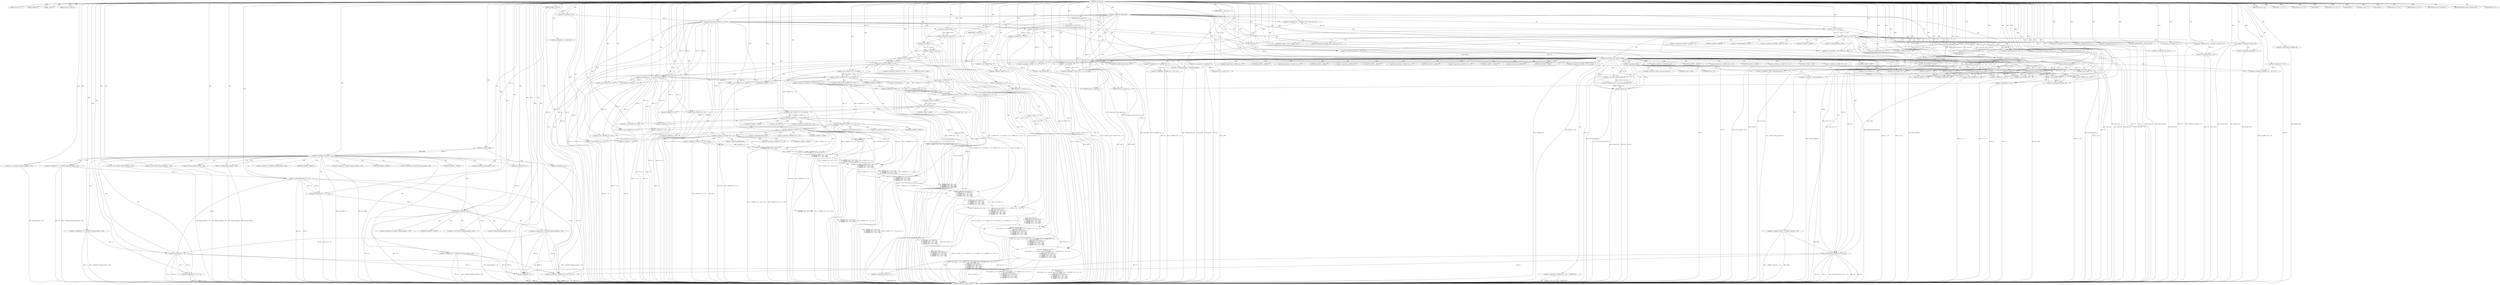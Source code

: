 digraph cache_insert {  
"1000118" [label = "(METHOD,cache_insert)" ]
"1000578" [label = "(METHOD_RETURN,__int64 __fastcall)" ]
"1000119" [label = "(PARAM,const char *a1)" ]
"1000120" [label = "(PARAM,_DWORD *a2)" ]
"1000121" [label = "(PARAM,__int64 a3)" ]
"1000122" [label = "(PARAM,unsigned __int64 a4)" ]
"1000123" [label = "(PARAM,unsigned __int16 a5)" ]
"1000142" [label = "(<operator>.assignment,v9 = a5)" ]
"1000146" [label = "(<operator>.notEquals,(a5 & 0x980) != 0)" ]
"1000147" [label = "(<operator>.and,a5 & 0x980)" ]
"1000152" [label = "(<operator>.assignment,v14 = *(_QWORD *)(dnsmasq_daemon + 456))" ]
"1000155" [label = "(<operator>.cast,(_QWORD *)(dnsmasq_daemon + 456))" ]
"1000157" [label = "(<operator>.addition,dnsmasq_daemon + 456)" ]
"1000161" [label = "(IDENTIFIER,v14,if ( v14 ))" ]
"1000162" [label = "(<operator>.assignment,v15 = v14 >= a4)" ]
"1000164" [label = "(<operator>.greaterEqualsThan,v14 >= a4)" ]
"1000168" [label = "(<operator>.assignment,v15 = 1)" ]
"1000172" [label = "(<operator>.logicalNot,!v15)" ]
"1000174" [label = "(<operator>.assignment,a4 = *(_QWORD *)(dnsmasq_daemon + 456))" ]
"1000177" [label = "(<operator>.cast,(_QWORD *)(dnsmasq_daemon + 456))" ]
"1000179" [label = "(<operator>.addition,dnsmasq_daemon + 456)" ]
"1000182" [label = "(<operator>.assignment,v17 = *(_QWORD *)(dnsmasq_daemon + 448))" ]
"1000185" [label = "(<operator>.cast,(_QWORD *)(dnsmasq_daemon + 448))" ]
"1000187" [label = "(<operator>.addition,dnsmasq_daemon + 448)" ]
"1000191" [label = "(IDENTIFIER,v17,if ( v17 ))" ]
"1000192" [label = "(<operator>.assignment,v18 = v17 > a4)" ]
"1000194" [label = "(<operator>.greaterThan,v17 > a4)" ]
"1000198" [label = "(<operator>.assignment,v18 = 0)" ]
"1000202" [label = "(IDENTIFIER,v18,if ( v18 ))" ]
"1000203" [label = "(<operator>.assignment,a4 = *(_QWORD *)(dnsmasq_daemon + 448))" ]
"1000206" [label = "(<operator>.cast,(_QWORD *)(dnsmasq_daemon + 448))" ]
"1000208" [label = "(<operator>.addition,dnsmasq_daemon + 448)" ]
"1000211" [label = "(<operator>.assignment,v10 = insert_error)" ]
"1000214" [label = "(IDENTIFIER,L,)" ]
"1000216" [label = "(<operator>.logicalNot,!insert_error)" ]
"1000219" [label = "(<operator>.assignment,v12 = cache_scan_free(a1, a2, a3, v9))" ]
"1000221" [label = "(cache_scan_free,cache_scan_free(a1, a2, a3, v9))" ]
"1000226" [label = "(<operator>.assignment,v11 = v12)" ]
"1000230" [label = "(IDENTIFIER,v12,if ( v12 ))" ]
"1000233" [label = "(<operator>.logicalOr,(v9 & 0x180) == 0\n        || (v9 & 8) == 0\n        || ((v9 & 0x80) == 0 || (*(_WORD *)(v12 + 52) & 0x80) == 0 || *(_DWORD *)(v12 + 24) != *a2)\n        && ((v9 & 0x100) == 0\n         || (*(_WORD *)(v12 + 52) & 0x100) == 0\n         || *(_DWORD *)(v12 + 24) != *a2\n         || *(_DWORD *)(v12 + 28) != a2[1]\n         || *(_DWORD *)(v12 + 32) != a2[2]\n         || *(_DWORD *)(v12 + 36) != a2[3]))" ]
"1000234" [label = "(<operator>.equals,(v9 & 0x180) == 0)" ]
"1000235" [label = "(<operator>.and,v9 & 0x180)" ]
"1000239" [label = "(<operator>.logicalOr,(v9 & 8) == 0\n        || ((v9 & 0x80) == 0 || (*(_WORD *)(v12 + 52) & 0x80) == 0 || *(_DWORD *)(v12 + 24) != *a2)\n        && ((v9 & 0x100) == 0\n         || (*(_WORD *)(v12 + 52) & 0x100) == 0\n         || *(_DWORD *)(v12 + 24) != *a2\n         || *(_DWORD *)(v12 + 28) != a2[1]\n         || *(_DWORD *)(v12 + 32) != a2[2]\n         || *(_DWORD *)(v12 + 36) != a2[3]))" ]
"1000240" [label = "(<operator>.equals,(v9 & 8) == 0)" ]
"1000241" [label = "(<operator>.and,v9 & 8)" ]
"1000245" [label = "(<operator>.logicalAnd,((v9 & 0x80) == 0 || (*(_WORD *)(v12 + 52) & 0x80) == 0 || *(_DWORD *)(v12 + 24) != *a2)\n        && ((v9 & 0x100) == 0\n         || (*(_WORD *)(v12 + 52) & 0x100) == 0\n         || *(_DWORD *)(v12 + 24) != *a2\n         || *(_DWORD *)(v12 + 28) != a2[1]\n         || *(_DWORD *)(v12 + 32) != a2[2]\n         || *(_DWORD *)(v12 + 36) != a2[3]))" ]
"1000246" [label = "(<operator>.logicalOr,(v9 & 0x80) == 0 || (*(_WORD *)(v12 + 52) & 0x80) == 0 || *(_DWORD *)(v12 + 24) != *a2)" ]
"1000247" [label = "(<operator>.equals,(v9 & 0x80) == 0)" ]
"1000248" [label = "(<operator>.and,v9 & 0x80)" ]
"1000252" [label = "(<operator>.logicalOr,(*(_WORD *)(v12 + 52) & 0x80) == 0 || *(_DWORD *)(v12 + 24) != *a2)" ]
"1000253" [label = "(<operator>.equals,(*(_WORD *)(v12 + 52) & 0x80) == 0)" ]
"1000254" [label = "(<operator>.and,*(_WORD *)(v12 + 52) & 0x80)" ]
"1000256" [label = "(<operator>.cast,(_WORD *)(v12 + 52))" ]
"1000258" [label = "(<operator>.addition,v12 + 52)" ]
"1000263" [label = "(<operator>.notEquals,*(_DWORD *)(v12 + 24) != *a2)" ]
"1000265" [label = "(<operator>.cast,(_DWORD *)(v12 + 24))" ]
"1000267" [label = "(<operator>.addition,v12 + 24)" ]
"1000272" [label = "(<operator>.logicalOr,(v9 & 0x100) == 0\n         || (*(_WORD *)(v12 + 52) & 0x100) == 0\n         || *(_DWORD *)(v12 + 24) != *a2\n         || *(_DWORD *)(v12 + 28) != a2[1]\n         || *(_DWORD *)(v12 + 32) != a2[2]\n         || *(_DWORD *)(v12 + 36) != a2[3])" ]
"1000273" [label = "(<operator>.equals,(v9 & 0x100) == 0)" ]
"1000274" [label = "(<operator>.and,v9 & 0x100)" ]
"1000278" [label = "(<operator>.logicalOr,(*(_WORD *)(v12 + 52) & 0x100) == 0\n         || *(_DWORD *)(v12 + 24) != *a2\n         || *(_DWORD *)(v12 + 28) != a2[1]\n         || *(_DWORD *)(v12 + 32) != a2[2]\n         || *(_DWORD *)(v12 + 36) != a2[3])" ]
"1000279" [label = "(<operator>.equals,(*(_WORD *)(v12 + 52) & 0x100) == 0)" ]
"1000280" [label = "(<operator>.and,*(_WORD *)(v12 + 52) & 0x100)" ]
"1000282" [label = "(<operator>.cast,(_WORD *)(v12 + 52))" ]
"1000284" [label = "(<operator>.addition,v12 + 52)" ]
"1000289" [label = "(<operator>.logicalOr,*(_DWORD *)(v12 + 24) != *a2\n         || *(_DWORD *)(v12 + 28) != a2[1]\n         || *(_DWORD *)(v12 + 32) != a2[2]\n         || *(_DWORD *)(v12 + 36) != a2[3])" ]
"1000290" [label = "(<operator>.notEquals,*(_DWORD *)(v12 + 24) != *a2)" ]
"1000292" [label = "(<operator>.cast,(_DWORD *)(v12 + 24))" ]
"1000294" [label = "(<operator>.addition,v12 + 24)" ]
"1000299" [label = "(<operator>.logicalOr,*(_DWORD *)(v12 + 28) != a2[1]\n         || *(_DWORD *)(v12 + 32) != a2[2]\n         || *(_DWORD *)(v12 + 36) != a2[3])" ]
"1000300" [label = "(<operator>.notEquals,*(_DWORD *)(v12 + 28) != a2[1])" ]
"1000302" [label = "(<operator>.cast,(_DWORD *)(v12 + 28))" ]
"1000304" [label = "(<operator>.addition,v12 + 28)" ]
"1000310" [label = "(<operator>.logicalOr,*(_DWORD *)(v12 + 32) != a2[2]\n         || *(_DWORD *)(v12 + 36) != a2[3])" ]
"1000311" [label = "(<operator>.notEquals,*(_DWORD *)(v12 + 32) != a2[2])" ]
"1000313" [label = "(<operator>.cast,(_DWORD *)(v12 + 32))" ]
"1000315" [label = "(<operator>.addition,v12 + 32)" ]
"1000321" [label = "(<operator>.notEquals,*(_DWORD *)(v12 + 36) != a2[3])" ]
"1000323" [label = "(<operator>.cast,(_DWORD *)(v12 + 36))" ]
"1000325" [label = "(<operator>.addition,v12 + 36)" ]
"1000332" [label = "(<operator>.assignment,insert_error = 1)" ]
"1000335" [label = "(IDENTIFIER,L,)" ]
"1000336" [label = "(RETURN,return v11;,return v11;)" ]
"1000337" [label = "(IDENTIFIER,v11,return v11;)" ]
"1000338" [label = "(<operator>.assignment,v20 = v9 & 4)" ]
"1000340" [label = "(<operator>.and,v9 & 4)" ]
"1000344" [label = "(LITERAL,1,while ( 1 ))" ]
"1000346" [label = "(<operator>.assignment,v21 = cache_tail)" ]
"1000350" [label = "(<operator>.logicalNot,!cache_tail)" ]
"1000353" [label = "(<operator>.assignment,insert_error = 1)" ]
"1000356" [label = "(IDENTIFIER,L,)" ]
"1000357" [label = "(<operator>.assignment,v22 = *(unsigned __int16 *)(cache_tail + 52))" ]
"1000360" [label = "(<operator>.cast,(unsigned __int16 *)(cache_tail + 52))" ]
"1000362" [label = "(<operator>.addition,cache_tail + 52)" ]
"1000366" [label = "(<operator>.equals,(v22 & 0xC) == 0)" ]
"1000367" [label = "(<operator>.and,v22 & 0xC)" ]
"1000373" [label = "(IDENTIFIER,v10,if ( v10 ))" ]
"1000376" [label = "(<operator>.logicalNot,!warned_10207)" ]
"1000379" [label = "(<operator>.assignment,warned_10207 = 1)" ]
"1000382" [label = "(<operator>.assignment,insert_error = 1)" ]
"1000385" [label = "(RETURN,return v11;,return v11;)" ]
"1000386" [label = "(IDENTIFIER,v11,return v11;)" ]
"1000388" [label = "(IDENTIFIER,v20,if ( v20 ))" ]
"1000390" [label = "(<operator>.assignment,v23 = *(_QWORD *)(cache_tail + 32))" ]
"1000393" [label = "(<operator>.cast,(_QWORD *)(cache_tail + 32))" ]
"1000395" [label = "(<operator>.addition,cache_tail + 32)" ]
"1000398" [label = "(<operator>.assignment,v28[0] = *(_QWORD *)(cache_tail + 24))" ]
"1000403" [label = "(<operator>.cast,(_QWORD *)(cache_tail + 24))" ]
"1000405" [label = "(<operator>.addition,cache_tail + 24)" ]
"1000408" [label = "(<operator>.assignment,v28[1] = v23)" ]
"1000413" [label = "(<operator>.assignment,v24 = cache_get_name(cache_tail))" ]
"1000415" [label = "(cache_get_name,cache_get_name(cache_tail))" ]
"1000417" [label = "(cache_scan_free,cache_scan_free(v24, v28, a3, v22))" ]
"1000422" [label = "(<operator>.preIncrement,++cache_live_freed)" ]
"1000424" [label = "(<operator>.assignment,v10 = 1)" ]
"1000429" [label = "(<operator>.assignment,v10 = 0)" ]
"1000432" [label = "(<operator>.assignment,v20 = 1)" ]
"1000436" [label = "(<operator>.logicalAnd,a1 && strlen(a1) > 0x31)" ]
"1000438" [label = "(<operator>.greaterThan,strlen(a1) > 0x31)" ]
"1000439" [label = "(strlen,strlen(a1))" ]
"1000443" [label = "(<operator>.assignment,v11 = big_free)" ]
"1000447" [label = "(IDENTIFIER,big_free,if ( big_free ))" ]
"1000449" [label = "(<operator>.assignment,big_free = *(_QWORD *)big_free)" ]
"1000452" [label = "(<operator>.cast,(_QWORD *)big_free)" ]
"1000458" [label = "(<operator>.assignment,insert_error = 1)" ]
"1000461" [label = "(RETURN,return v11;,return v11;)" ]
"1000462" [label = "(IDENTIFIER,v11,return v11;)" ]
"1000463" [label = "(<operator>.assignment,v11 = v27)" ]
"1000467" [label = "(IDENTIFIER,bignames_left,if ( bignames_left ))" ]
"1000468" [label = "(<operator>.preDecrement,--bignames_left)" ]
"1000470" [label = "(cache_unlink,cache_unlink(v21))" ]
"1000472" [label = "(<operator>.assignment,*(_QWORD *)(v21 + 56) = v11)" ]
"1000474" [label = "(<operator>.cast,(_QWORD *)(v21 + 56))" ]
"1000476" [label = "(<operator>.addition,v21 + 56)" ]
"1000480" [label = "(<operator>.assignment,*(_WORD *)(v21 + 52) = v9 | 0x200)" ]
"1000482" [label = "(<operator>.cast,(_WORD *)(v21 + 52))" ]
"1000484" [label = "(<operator>.addition,v21 + 52)" ]
"1000487" [label = "(<operator>.or,v9 | 0x200)" ]
"1000492" [label = "(cache_unlink,cache_unlink(v21))" ]
"1000494" [label = "(<operator>.assignment,*(_WORD *)(v21 + 52) = v9)" ]
"1000496" [label = "(<operator>.cast,(_WORD *)(v21 + 52))" ]
"1000498" [label = "(<operator>.addition,v21 + 52)" ]
"1000503" [label = "(<operator>.logicalNot,!a1)" ]
"1000506" [label = "(<operator>.assignment,*(_BYTE *)cache_get_name(v21) = 0)" ]
"1000508" [label = "(<operator>.cast,(_BYTE *)cache_get_name(v21))" ]
"1000510" [label = "(cache_get_name,cache_get_name(v21))" ]
"1000514" [label = "(<operator>.assignment,v25 = (char *)cache_get_name(v21))" ]
"1000516" [label = "(<operator>.cast,(char *)cache_get_name(v21))" ]
"1000518" [label = "(cache_get_name,cache_get_name(v21))" ]
"1000520" [label = "(strcpy,strcpy(v25, a1))" ]
"1000525" [label = "(IDENTIFIER,a2,if ( a2 ))" ]
"1000527" [label = "(<operator>.assignment,v26 = *((_QWORD *)a2 + 1))" ]
"1000530" [label = "(<operator>.addition,(_QWORD *)a2 + 1)" ]
"1000531" [label = "(<operator>.cast,(_QWORD *)a2)" ]
"1000535" [label = "(<operator>.assignment,*(_QWORD *)(v21 + 24) = *(_QWORD *)a2)" ]
"1000537" [label = "(<operator>.cast,(_QWORD *)(v21 + 24))" ]
"1000539" [label = "(<operator>.addition,v21 + 24)" ]
"1000543" [label = "(<operator>.cast,(_QWORD *)a2)" ]
"1000546" [label = "(<operator>.assignment,*(_QWORD *)(v21 + 32) = v26)" ]
"1000548" [label = "(<operator>.cast,(_QWORD *)(v21 + 32))" ]
"1000550" [label = "(<operator>.addition,v21 + 32)" ]
"1000554" [label = "(<operator>.assignment,*(_QWORD *)(v21 + 40) = a4 + a3)" ]
"1000556" [label = "(<operator>.cast,(_QWORD *)(v21 + 40))" ]
"1000558" [label = "(<operator>.addition,v21 + 40)" ]
"1000561" [label = "(<operator>.addition,a4 + a3)" ]
"1000564" [label = "(<operator>.assignment,*(_QWORD *)v21 = new_chain)" ]
"1000566" [label = "(<operator>.cast,(_QWORD *)v21)" ]
"1000570" [label = "(<operator>.assignment,new_chain = v21)" ]
"1000573" [label = "(<operator>.assignment,v11 = v21)" ]
"1000576" [label = "(RETURN,return v11;,return v11;)" ]
"1000577" [label = "(IDENTIFIER,v11,return v11;)" ]
"1000154" [label = "(<operator>.indirection,*(_QWORD *)(dnsmasq_daemon + 456))" ]
"1000156" [label = "(UNKNOWN,_QWORD *,_QWORD *)" ]
"1000176" [label = "(<operator>.indirection,*(_QWORD *)(dnsmasq_daemon + 456))" ]
"1000178" [label = "(UNKNOWN,_QWORD *,_QWORD *)" ]
"1000184" [label = "(<operator>.indirection,*(_QWORD *)(dnsmasq_daemon + 448))" ]
"1000186" [label = "(UNKNOWN,_QWORD *,_QWORD *)" ]
"1000205" [label = "(<operator>.indirection,*(_QWORD *)(dnsmasq_daemon + 448))" ]
"1000207" [label = "(UNKNOWN,_QWORD *,_QWORD *)" ]
"1000255" [label = "(<operator>.indirection,*(_WORD *)(v12 + 52))" ]
"1000257" [label = "(UNKNOWN,_WORD *,_WORD *)" ]
"1000264" [label = "(<operator>.indirection,*(_DWORD *)(v12 + 24))" ]
"1000266" [label = "(UNKNOWN,_DWORD *,_DWORD *)" ]
"1000270" [label = "(<operator>.indirection,*a2)" ]
"1000281" [label = "(<operator>.indirection,*(_WORD *)(v12 + 52))" ]
"1000283" [label = "(UNKNOWN,_WORD *,_WORD *)" ]
"1000291" [label = "(<operator>.indirection,*(_DWORD *)(v12 + 24))" ]
"1000293" [label = "(UNKNOWN,_DWORD *,_DWORD *)" ]
"1000297" [label = "(<operator>.indirection,*a2)" ]
"1000301" [label = "(<operator>.indirection,*(_DWORD *)(v12 + 28))" ]
"1000303" [label = "(UNKNOWN,_DWORD *,_DWORD *)" ]
"1000307" [label = "(<operator>.indirectIndexAccess,a2[1])" ]
"1000312" [label = "(<operator>.indirection,*(_DWORD *)(v12 + 32))" ]
"1000314" [label = "(UNKNOWN,_DWORD *,_DWORD *)" ]
"1000318" [label = "(<operator>.indirectIndexAccess,a2[2])" ]
"1000322" [label = "(<operator>.indirection,*(_DWORD *)(v12 + 36))" ]
"1000324" [label = "(UNKNOWN,_DWORD *,_DWORD *)" ]
"1000328" [label = "(<operator>.indirectIndexAccess,a2[3])" ]
"1000359" [label = "(<operator>.indirection,*(unsigned __int16 *)(cache_tail + 52))" ]
"1000361" [label = "(UNKNOWN,unsigned __int16 *,unsigned __int16 *)" ]
"1000392" [label = "(<operator>.indirection,*(_QWORD *)(cache_tail + 32))" ]
"1000394" [label = "(UNKNOWN,_QWORD *,_QWORD *)" ]
"1000399" [label = "(<operator>.indirectIndexAccess,v28[0])" ]
"1000402" [label = "(<operator>.indirection,*(_QWORD *)(cache_tail + 24))" ]
"1000404" [label = "(UNKNOWN,_QWORD *,_QWORD *)" ]
"1000409" [label = "(<operator>.indirectIndexAccess,v28[1])" ]
"1000451" [label = "(<operator>.indirection,*(_QWORD *)big_free)" ]
"1000453" [label = "(UNKNOWN,_QWORD *,_QWORD *)" ]
"1000473" [label = "(<operator>.indirection,*(_QWORD *)(v21 + 56))" ]
"1000475" [label = "(UNKNOWN,_QWORD *,_QWORD *)" ]
"1000481" [label = "(<operator>.indirection,*(_WORD *)(v21 + 52))" ]
"1000483" [label = "(UNKNOWN,_WORD *,_WORD *)" ]
"1000495" [label = "(<operator>.indirection,*(_WORD *)(v21 + 52))" ]
"1000497" [label = "(UNKNOWN,_WORD *,_WORD *)" ]
"1000507" [label = "(<operator>.indirection,*(_BYTE *)cache_get_name(v21))" ]
"1000509" [label = "(UNKNOWN,_BYTE *,_BYTE *)" ]
"1000517" [label = "(UNKNOWN,char *,char *)" ]
"1000529" [label = "(<operator>.indirection,*((_QWORD *)a2 + 1))" ]
"1000532" [label = "(UNKNOWN,_QWORD *,_QWORD *)" ]
"1000536" [label = "(<operator>.indirection,*(_QWORD *)(v21 + 24))" ]
"1000538" [label = "(UNKNOWN,_QWORD *,_QWORD *)" ]
"1000542" [label = "(<operator>.indirection,*(_QWORD *)a2)" ]
"1000544" [label = "(UNKNOWN,_QWORD *,_QWORD *)" ]
"1000547" [label = "(<operator>.indirection,*(_QWORD *)(v21 + 32))" ]
"1000549" [label = "(UNKNOWN,_QWORD *,_QWORD *)" ]
"1000555" [label = "(<operator>.indirection,*(_QWORD *)(v21 + 40))" ]
"1000557" [label = "(UNKNOWN,_QWORD *,_QWORD *)" ]
"1000565" [label = "(<operator>.indirection,*(_QWORD *)v21)" ]
"1000567" [label = "(UNKNOWN,_QWORD *,_QWORD *)" ]
  "1000576" -> "1000578"  [ label = "DDG: <RET>"] 
  "1000336" -> "1000578"  [ label = "DDG: <RET>"] 
  "1000385" -> "1000578"  [ label = "DDG: <RET>"] 
  "1000211" -> "1000578"  [ label = "DDG: v10"] 
  "1000292" -> "1000578"  [ label = "DDG: v12 + 24"] 
  "1000162" -> "1000578"  [ label = "DDG: v14 >= a4"] 
  "1000278" -> "1000578"  [ label = "DDG: *(_DWORD *)(v12 + 24) != *a2\n         || *(_DWORD *)(v12 + 28) != a2[1]\n         || *(_DWORD *)(v12 + 32) != a2[2]\n         || *(_DWORD *)(v12 + 36) != a2[3]"] 
  "1000436" -> "1000578"  [ label = "DDG: a1 && strlen(a1) > 0x31"] 
  "1000494" -> "1000578"  [ label = "DDG: *(_WORD *)(v21 + 52)"] 
  "1000265" -> "1000578"  [ label = "DDG: v12 + 24"] 
  "1000415" -> "1000578"  [ label = "DDG: cache_tail"] 
  "1000468" -> "1000578"  [ label = "DDG: bignames_left"] 
  "1000192" -> "1000578"  [ label = "DDG: v17 > a4"] 
  "1000142" -> "1000578"  [ label = "DDG: v9"] 
  "1000535" -> "1000578"  [ label = "DDG: *(_QWORD *)(v21 + 24)"] 
  "1000516" -> "1000578"  [ label = "DDG: cache_get_name(v21)"] 
  "1000443" -> "1000578"  [ label = "DDG: big_free"] 
  "1000203" -> "1000578"  [ label = "DDG: *(_QWORD *)(dnsmasq_daemon + 448)"] 
  "1000294" -> "1000578"  [ label = "DDG: v12"] 
  "1000570" -> "1000578"  [ label = "DDG: new_chain"] 
  "1000315" -> "1000578"  [ label = "DDG: v12"] 
  "1000443" -> "1000578"  [ label = "DDG: v11"] 
  "1000321" -> "1000578"  [ label = "DDG: *(_DWORD *)(v12 + 36)"] 
  "1000198" -> "1000578"  [ label = "DDG: v18"] 
  "1000300" -> "1000578"  [ label = "DDG: a2[1]"] 
  "1000438" -> "1000578"  [ label = "DDG: strlen(a1)"] 
  "1000221" -> "1000578"  [ label = "DDG: a2"] 
  "1000323" -> "1000578"  [ label = "DDG: v12 + 36"] 
  "1000233" -> "1000578"  [ label = "DDG: (v9 & 8) == 0\n        || ((v9 & 0x80) == 0 || (*(_WORD *)(v12 + 52) & 0x80) == 0 || *(_DWORD *)(v12 + 24) != *a2)\n        && ((v9 & 0x100) == 0\n         || (*(_WORD *)(v12 + 52) & 0x100) == 0\n         || *(_DWORD *)(v12 + 24) != *a2\n         || *(_DWORD *)(v12 + 28) != a2[1]\n         || *(_DWORD *)(v12 + 32) != a2[2]\n         || *(_DWORD *)(v12 + 36) != a2[3])"] 
  "1000164" -> "1000578"  [ label = "DDG: a4"] 
  "1000417" -> "1000578"  [ label = "DDG: a3"] 
  "1000258" -> "1000578"  [ label = "DDG: v12"] 
  "1000310" -> "1000578"  [ label = "DDG: *(_DWORD *)(v12 + 36) != a2[3]"] 
  "1000487" -> "1000578"  [ label = "DDG: v9"] 
  "1000233" -> "1000578"  [ label = "DDG: (v9 & 0x180) == 0\n        || (v9 & 8) == 0\n        || ((v9 & 0x80) == 0 || (*(_WORD *)(v12 + 52) & 0x80) == 0 || *(_DWORD *)(v12 + 24) != *a2)\n        && ((v9 & 0x100) == 0\n         || (*(_WORD *)(v12 + 52) & 0x100) == 0\n         || *(_DWORD *)(v12 + 24) != *a2\n         || *(_DWORD *)(v12 + 28) != a2[1]\n         || *(_DWORD *)(v12 + 32) != a2[2]\n         || *(_DWORD *)(v12 + 36) != a2[3])"] 
  "1000537" -> "1000578"  [ label = "DDG: v21 + 24"] 
  "1000256" -> "1000578"  [ label = "DDG: v12 + 52"] 
  "1000546" -> "1000578"  [ label = "DDG: v26"] 
  "1000413" -> "1000578"  [ label = "DDG: cache_get_name(cache_tail)"] 
  "1000182" -> "1000578"  [ label = "DDG: *(_QWORD *)(dnsmasq_daemon + 448)"] 
  "1000417" -> "1000578"  [ label = "DDG: cache_scan_free(v24, v28, a3, v22)"] 
  "1000554" -> "1000578"  [ label = "DDG: *(_QWORD *)(v21 + 40)"] 
  "1000245" -> "1000578"  [ label = "DDG: (v9 & 0x80) == 0 || (*(_WORD *)(v12 + 52) & 0x80) == 0 || *(_DWORD *)(v12 + 24) != *a2"] 
  "1000155" -> "1000578"  [ label = "DDG: dnsmasq_daemon + 456"] 
  "1000216" -> "1000578"  [ label = "DDG: insert_error"] 
  "1000546" -> "1000578"  [ label = "DDG: *(_QWORD *)(v21 + 32)"] 
  "1000390" -> "1000578"  [ label = "DDG: *(_QWORD *)(cache_tail + 32)"] 
  "1000432" -> "1000578"  [ label = "DDG: v20"] 
  "1000379" -> "1000578"  [ label = "DDG: warned_10207"] 
  "1000233" -> "1000578"  [ label = "DDG: (v9 & 0x180) == 0"] 
  "1000289" -> "1000578"  [ label = "DDG: *(_DWORD *)(v12 + 24) != *a2"] 
  "1000219" -> "1000578"  [ label = "DDG: cache_scan_free(a1, a2, a3, v9)"] 
  "1000273" -> "1000578"  [ label = "DDG: v9 & 0x100"] 
  "1000376" -> "1000578"  [ label = "DDG: !warned_10207"] 
  "1000245" -> "1000578"  [ label = "DDG: (v9 & 0x100) == 0\n         || (*(_WORD *)(v12 + 52) & 0x100) == 0\n         || *(_DWORD *)(v12 + 24) != *a2\n         || *(_DWORD *)(v12 + 28) != a2[1]\n         || *(_DWORD *)(v12 + 32) != a2[2]\n         || *(_DWORD *)(v12 + 36) != a2[3]"] 
  "1000436" -> "1000578"  [ label = "DDG: strlen(a1) > 0x31"] 
  "1000494" -> "1000578"  [ label = "DDG: v9"] 
  "1000300" -> "1000578"  [ label = "DDG: *(_DWORD *)(v12 + 28)"] 
  "1000398" -> "1000578"  [ label = "DDG: *(_QWORD *)(cache_tail + 24)"] 
  "1000480" -> "1000578"  [ label = "DDG: *(_WORD *)(v21 + 52)"] 
  "1000463" -> "1000578"  [ label = "DDG: v27"] 
  "1000480" -> "1000578"  [ label = "DDG: v9 | 0x200"] 
  "1000263" -> "1000578"  [ label = "DDG: *a2"] 
  "1000240" -> "1000578"  [ label = "DDG: v9 & 8"] 
  "1000182" -> "1000578"  [ label = "DDG: v17"] 
  "1000556" -> "1000578"  [ label = "DDG: v21 + 40"] 
  "1000226" -> "1000578"  [ label = "DDG: v11"] 
  "1000152" -> "1000578"  [ label = "DDG: v14"] 
  "1000367" -> "1000578"  [ label = "DDG: v22"] 
  "1000340" -> "1000578"  [ label = "DDG: v9"] 
  "1000436" -> "1000578"  [ label = "DDG: a1"] 
  "1000267" -> "1000578"  [ label = "DDG: v12"] 
  "1000221" -> "1000578"  [ label = "DDG: a3"] 
  "1000203" -> "1000578"  [ label = "DDG: a4"] 
  "1000147" -> "1000578"  [ label = "DDG: a5"] 
  "1000252" -> "1000578"  [ label = "DDG: (*(_WORD *)(v12 + 52) & 0x80) == 0"] 
  "1000299" -> "1000578"  [ label = "DDG: *(_DWORD *)(v12 + 32) != a2[2]\n         || *(_DWORD *)(v12 + 36) != a2[3]"] 
  "1000146" -> "1000578"  [ label = "DDG: a5 & 0x980"] 
  "1000235" -> "1000578"  [ label = "DDG: v9"] 
  "1000417" -> "1000578"  [ label = "DDG: v28"] 
  "1000246" -> "1000578"  [ label = "DDG: (v9 & 0x80) == 0"] 
  "1000520" -> "1000578"  [ label = "DDG: a1"] 
  "1000252" -> "1000578"  [ label = "DDG: *(_DWORD *)(v12 + 24) != *a2"] 
  "1000449" -> "1000578"  [ label = "DDG: big_free"] 
  "1000302" -> "1000578"  [ label = "DDG: v12 + 28"] 
  "1000350" -> "1000578"  [ label = "DDG: !cache_tail"] 
  "1000561" -> "1000578"  [ label = "DDG: a4"] 
  "1000366" -> "1000578"  [ label = "DDG: v22 & 0xC"] 
  "1000254" -> "1000578"  [ label = "DDG: *(_WORD *)(v12 + 52)"] 
  "1000393" -> "1000578"  [ label = "DDG: cache_tail + 32"] 
  "1000470" -> "1000578"  [ label = "DDG: cache_unlink(v21)"] 
  "1000357" -> "1000578"  [ label = "DDG: *(unsigned __int16 *)(cache_tail + 52)"] 
  "1000221" -> "1000578"  [ label = "DDG: a1"] 
  "1000514" -> "1000578"  [ label = "DDG: (char *)cache_get_name(v21)"] 
  "1000192" -> "1000578"  [ label = "DDG: v18"] 
  "1000278" -> "1000578"  [ label = "DDG: (*(_WORD *)(v12 + 52) & 0x100) == 0"] 
  "1000573" -> "1000578"  [ label = "DDG: v21"] 
  "1000274" -> "1000578"  [ label = "DDG: v9"] 
  "1000248" -> "1000578"  [ label = "DDG: v9"] 
  "1000424" -> "1000578"  [ label = "DDG: v10"] 
  "1000247" -> "1000578"  [ label = "DDG: v9 & 0x80"] 
  "1000246" -> "1000578"  [ label = "DDG: (*(_WORD *)(v12 + 52) & 0x80) == 0 || *(_DWORD *)(v12 + 24) != *a2"] 
  "1000492" -> "1000578"  [ label = "DDG: cache_unlink(v21)"] 
  "1000290" -> "1000578"  [ label = "DDG: *(_DWORD *)(v12 + 24)"] 
  "1000366" -> "1000578"  [ label = "DDG: (v22 & 0xC) == 0"] 
  "1000310" -> "1000578"  [ label = "DDG: *(_DWORD *)(v12 + 32) != a2[2]"] 
  "1000496" -> "1000578"  [ label = "DDG: v21 + 52"] 
  "1000520" -> "1000578"  [ label = "DDG: strcpy(v25, a1)"] 
  "1000503" -> "1000578"  [ label = "DDG: !a1"] 
  "1000208" -> "1000578"  [ label = "DDG: dnsmasq_daemon"] 
  "1000187" -> "1000578"  [ label = "DDG: dnsmasq_daemon"] 
  "1000313" -> "1000578"  [ label = "DDG: v12 + 32"] 
  "1000206" -> "1000578"  [ label = "DDG: dnsmasq_daemon + 448"] 
  "1000449" -> "1000578"  [ label = "DDG: *(_QWORD *)big_free"] 
  "1000472" -> "1000578"  [ label = "DDG: *(_QWORD *)(v21 + 56)"] 
  "1000280" -> "1000578"  [ label = "DDG: *(_WORD *)(v12 + 52)"] 
  "1000573" -> "1000578"  [ label = "DDG: v11"] 
  "1000503" -> "1000578"  [ label = "DDG: a1"] 
  "1000422" -> "1000578"  [ label = "DDG: cache_live_freed"] 
  "1000506" -> "1000578"  [ label = "DDG: *(_BYTE *)cache_get_name(v21)"] 
  "1000561" -> "1000578"  [ label = "DDG: a3"] 
  "1000279" -> "1000578"  [ label = "DDG: *(_WORD *)(v12 + 52) & 0x100"] 
  "1000527" -> "1000578"  [ label = "DDG: *((_QWORD *)a2 + 1)"] 
  "1000474" -> "1000578"  [ label = "DDG: v21 + 56"] 
  "1000321" -> "1000578"  [ label = "DDG: a2[3]"] 
  "1000299" -> "1000578"  [ label = "DDG: *(_DWORD *)(v12 + 28) != a2[1]"] 
  "1000185" -> "1000578"  [ label = "DDG: dnsmasq_daemon + 448"] 
  "1000226" -> "1000578"  [ label = "DDG: v12"] 
  "1000272" -> "1000578"  [ label = "DDG: (v9 & 0x100) == 0"] 
  "1000376" -> "1000578"  [ label = "DDG: warned_10207"] 
  "1000241" -> "1000578"  [ label = "DDG: v9"] 
  "1000174" -> "1000578"  [ label = "DDG: *(_QWORD *)(dnsmasq_daemon + 456)"] 
  "1000177" -> "1000578"  [ label = "DDG: dnsmasq_daemon + 456"] 
  "1000194" -> "1000578"  [ label = "DDG: a4"] 
  "1000289" -> "1000578"  [ label = "DDG: *(_DWORD *)(v12 + 28) != a2[1]\n         || *(_DWORD *)(v12 + 32) != a2[2]\n         || *(_DWORD *)(v12 + 36) != a2[3]"] 
  "1000482" -> "1000578"  [ label = "DDG: v21 + 52"] 
  "1000338" -> "1000578"  [ label = "DDG: v20"] 
  "1000564" -> "1000578"  [ label = "DDG: *(_QWORD *)v21"] 
  "1000353" -> "1000578"  [ label = "DDG: insert_error"] 
  "1000408" -> "1000578"  [ label = "DDG: v28[1]"] 
  "1000346" -> "1000578"  [ label = "DDG: v21"] 
  "1000272" -> "1000578"  [ label = "DDG: (*(_WORD *)(v12 + 52) & 0x100) == 0\n         || *(_DWORD *)(v12 + 24) != *a2\n         || *(_DWORD *)(v12 + 28) != a2[1]\n         || *(_DWORD *)(v12 + 32) != a2[2]\n         || *(_DWORD *)(v12 + 36) != a2[3]"] 
  "1000408" -> "1000578"  [ label = "DDG: v23"] 
  "1000362" -> "1000578"  [ label = "DDG: cache_tail"] 
  "1000263" -> "1000578"  [ label = "DDG: *(_DWORD *)(v12 + 24)"] 
  "1000216" -> "1000578"  [ label = "DDG: !insert_error"] 
  "1000382" -> "1000578"  [ label = "DDG: insert_error"] 
  "1000458" -> "1000578"  [ label = "DDG: insert_error"] 
  "1000282" -> "1000578"  [ label = "DDG: v12 + 52"] 
  "1000304" -> "1000578"  [ label = "DDG: v12"] 
  "1000429" -> "1000578"  [ label = "DDG: v10"] 
  "1000172" -> "1000578"  [ label = "DDG: v15"] 
  "1000543" -> "1000578"  [ label = "DDG: a2"] 
  "1000403" -> "1000578"  [ label = "DDG: cache_tail + 24"] 
  "1000398" -> "1000578"  [ label = "DDG: v28[0]"] 
  "1000417" -> "1000578"  [ label = "DDG: v22"] 
  "1000338" -> "1000578"  [ label = "DDG: v9 & 4"] 
  "1000253" -> "1000578"  [ label = "DDG: *(_WORD *)(v12 + 52) & 0x80"] 
  "1000520" -> "1000578"  [ label = "DDG: v25"] 
  "1000194" -> "1000578"  [ label = "DDG: v17"] 
  "1000311" -> "1000578"  [ label = "DDG: a2[2]"] 
  "1000174" -> "1000578"  [ label = "DDG: a4"] 
  "1000325" -> "1000578"  [ label = "DDG: v12"] 
  "1000172" -> "1000578"  [ label = "DDG: !v15"] 
  "1000290" -> "1000578"  [ label = "DDG: *a2"] 
  "1000146" -> "1000578"  [ label = "DDG: (a5 & 0x980) != 0"] 
  "1000239" -> "1000578"  [ label = "DDG: ((v9 & 0x80) == 0 || (*(_WORD *)(v12 + 52) & 0x80) == 0 || *(_DWORD *)(v12 + 24) != *a2)\n        && ((v9 & 0x100) == 0\n         || (*(_WORD *)(v12 + 52) & 0x100) == 0\n         || *(_DWORD *)(v12 + 24) != *a2\n         || *(_DWORD *)(v12 + 28) != a2[1]\n         || *(_DWORD *)(v12 + 32) != a2[2]\n         || *(_DWORD *)(v12 + 36) != a2[3])"] 
  "1000123" -> "1000578"  [ label = "DDG: a5"] 
  "1000152" -> "1000578"  [ label = "DDG: *(_QWORD *)(dnsmasq_daemon + 456)"] 
  "1000535" -> "1000578"  [ label = "DDG: *(_QWORD *)a2"] 
  "1000239" -> "1000578"  [ label = "DDG: (v9 & 8) == 0"] 
  "1000554" -> "1000578"  [ label = "DDG: a4 + a3"] 
  "1000311" -> "1000578"  [ label = "DDG: *(_DWORD *)(v12 + 32)"] 
  "1000508" -> "1000578"  [ label = "DDG: cache_get_name(v21)"] 
  "1000360" -> "1000578"  [ label = "DDG: cache_tail + 52"] 
  "1000164" -> "1000578"  [ label = "DDG: v14"] 
  "1000234" -> "1000578"  [ label = "DDG: v9 & 0x180"] 
  "1000284" -> "1000578"  [ label = "DDG: v12"] 
  "1000548" -> "1000578"  [ label = "DDG: v21 + 32"] 
  "1000332" -> "1000578"  [ label = "DDG: insert_error"] 
  "1000417" -> "1000578"  [ label = "DDG: v24"] 
  "1000461" -> "1000578"  [ label = "DDG: <RET>"] 
  "1000118" -> "1000119"  [ label = "DDG: "] 
  "1000118" -> "1000120"  [ label = "DDG: "] 
  "1000118" -> "1000121"  [ label = "DDG: "] 
  "1000118" -> "1000122"  [ label = "DDG: "] 
  "1000118" -> "1000123"  [ label = "DDG: "] 
  "1000123" -> "1000142"  [ label = "DDG: a5"] 
  "1000118" -> "1000142"  [ label = "DDG: "] 
  "1000147" -> "1000146"  [ label = "DDG: a5"] 
  "1000147" -> "1000146"  [ label = "DDG: 0x980"] 
  "1000123" -> "1000147"  [ label = "DDG: a5"] 
  "1000118" -> "1000147"  [ label = "DDG: "] 
  "1000118" -> "1000146"  [ label = "DDG: "] 
  "1000118" -> "1000152"  [ label = "DDG: "] 
  "1000118" -> "1000155"  [ label = "DDG: "] 
  "1000118" -> "1000157"  [ label = "DDG: "] 
  "1000118" -> "1000161"  [ label = "DDG: "] 
  "1000164" -> "1000162"  [ label = "DDG: v14"] 
  "1000164" -> "1000162"  [ label = "DDG: a4"] 
  "1000118" -> "1000162"  [ label = "DDG: "] 
  "1000152" -> "1000164"  [ label = "DDG: v14"] 
  "1000118" -> "1000164"  [ label = "DDG: "] 
  "1000118" -> "1000168"  [ label = "DDG: "] 
  "1000162" -> "1000172"  [ label = "DDG: v15"] 
  "1000168" -> "1000172"  [ label = "DDG: v15"] 
  "1000118" -> "1000172"  [ label = "DDG: "] 
  "1000118" -> "1000174"  [ label = "DDG: "] 
  "1000118" -> "1000177"  [ label = "DDG: "] 
  "1000118" -> "1000179"  [ label = "DDG: "] 
  "1000118" -> "1000182"  [ label = "DDG: "] 
  "1000118" -> "1000185"  [ label = "DDG: "] 
  "1000118" -> "1000187"  [ label = "DDG: "] 
  "1000118" -> "1000191"  [ label = "DDG: "] 
  "1000194" -> "1000192"  [ label = "DDG: v17"] 
  "1000194" -> "1000192"  [ label = "DDG: a4"] 
  "1000118" -> "1000192"  [ label = "DDG: "] 
  "1000182" -> "1000194"  [ label = "DDG: v17"] 
  "1000118" -> "1000194"  [ label = "DDG: "] 
  "1000164" -> "1000194"  [ label = "DDG: a4"] 
  "1000174" -> "1000194"  [ label = "DDG: a4"] 
  "1000118" -> "1000198"  [ label = "DDG: "] 
  "1000118" -> "1000202"  [ label = "DDG: "] 
  "1000118" -> "1000203"  [ label = "DDG: "] 
  "1000118" -> "1000206"  [ label = "DDG: "] 
  "1000118" -> "1000208"  [ label = "DDG: "] 
  "1000118" -> "1000211"  [ label = "DDG: "] 
  "1000118" -> "1000214"  [ label = "DDG: "] 
  "1000118" -> "1000216"  [ label = "DDG: "] 
  "1000221" -> "1000219"  [ label = "DDG: a1"] 
  "1000221" -> "1000219"  [ label = "DDG: a2"] 
  "1000221" -> "1000219"  [ label = "DDG: a3"] 
  "1000221" -> "1000219"  [ label = "DDG: v9"] 
  "1000118" -> "1000219"  [ label = "DDG: "] 
  "1000118" -> "1000221"  [ label = "DDG: "] 
  "1000142" -> "1000221"  [ label = "DDG: v9"] 
  "1000219" -> "1000226"  [ label = "DDG: v12"] 
  "1000118" -> "1000226"  [ label = "DDG: "] 
  "1000118" -> "1000230"  [ label = "DDG: "] 
  "1000234" -> "1000233"  [ label = "DDG: v9 & 0x180"] 
  "1000234" -> "1000233"  [ label = "DDG: 0"] 
  "1000235" -> "1000234"  [ label = "DDG: v9"] 
  "1000235" -> "1000234"  [ label = "DDG: 0x180"] 
  "1000221" -> "1000235"  [ label = "DDG: v9"] 
  "1000118" -> "1000235"  [ label = "DDG: "] 
  "1000118" -> "1000234"  [ label = "DDG: "] 
  "1000239" -> "1000233"  [ label = "DDG: (v9 & 8) == 0"] 
  "1000239" -> "1000233"  [ label = "DDG: ((v9 & 0x80) == 0 || (*(_WORD *)(v12 + 52) & 0x80) == 0 || *(_DWORD *)(v12 + 24) != *a2)\n        && ((v9 & 0x100) == 0\n         || (*(_WORD *)(v12 + 52) & 0x100) == 0\n         || *(_DWORD *)(v12 + 24) != *a2\n         || *(_DWORD *)(v12 + 28) != a2[1]\n         || *(_DWORD *)(v12 + 32) != a2[2]\n         || *(_DWORD *)(v12 + 36) != a2[3])"] 
  "1000240" -> "1000239"  [ label = "DDG: v9 & 8"] 
  "1000240" -> "1000239"  [ label = "DDG: 0"] 
  "1000241" -> "1000240"  [ label = "DDG: v9"] 
  "1000241" -> "1000240"  [ label = "DDG: 8"] 
  "1000235" -> "1000241"  [ label = "DDG: v9"] 
  "1000118" -> "1000241"  [ label = "DDG: "] 
  "1000118" -> "1000240"  [ label = "DDG: "] 
  "1000245" -> "1000239"  [ label = "DDG: (v9 & 0x80) == 0 || (*(_WORD *)(v12 + 52) & 0x80) == 0 || *(_DWORD *)(v12 + 24) != *a2"] 
  "1000245" -> "1000239"  [ label = "DDG: (v9 & 0x100) == 0\n         || (*(_WORD *)(v12 + 52) & 0x100) == 0\n         || *(_DWORD *)(v12 + 24) != *a2\n         || *(_DWORD *)(v12 + 28) != a2[1]\n         || *(_DWORD *)(v12 + 32) != a2[2]\n         || *(_DWORD *)(v12 + 36) != a2[3]"] 
  "1000246" -> "1000245"  [ label = "DDG: (v9 & 0x80) == 0"] 
  "1000246" -> "1000245"  [ label = "DDG: (*(_WORD *)(v12 + 52) & 0x80) == 0 || *(_DWORD *)(v12 + 24) != *a2"] 
  "1000247" -> "1000246"  [ label = "DDG: v9 & 0x80"] 
  "1000247" -> "1000246"  [ label = "DDG: 0"] 
  "1000248" -> "1000247"  [ label = "DDG: v9"] 
  "1000248" -> "1000247"  [ label = "DDG: 0x80"] 
  "1000241" -> "1000248"  [ label = "DDG: v9"] 
  "1000118" -> "1000248"  [ label = "DDG: "] 
  "1000118" -> "1000247"  [ label = "DDG: "] 
  "1000252" -> "1000246"  [ label = "DDG: (*(_WORD *)(v12 + 52) & 0x80) == 0"] 
  "1000252" -> "1000246"  [ label = "DDG: *(_DWORD *)(v12 + 24) != *a2"] 
  "1000253" -> "1000252"  [ label = "DDG: *(_WORD *)(v12 + 52) & 0x80"] 
  "1000253" -> "1000252"  [ label = "DDG: 0"] 
  "1000254" -> "1000253"  [ label = "DDG: *(_WORD *)(v12 + 52)"] 
  "1000254" -> "1000253"  [ label = "DDG: 0x80"] 
  "1000118" -> "1000256"  [ label = "DDG: "] 
  "1000219" -> "1000256"  [ label = "DDG: v12"] 
  "1000118" -> "1000258"  [ label = "DDG: "] 
  "1000219" -> "1000258"  [ label = "DDG: v12"] 
  "1000118" -> "1000254"  [ label = "DDG: "] 
  "1000118" -> "1000253"  [ label = "DDG: "] 
  "1000263" -> "1000252"  [ label = "DDG: *(_DWORD *)(v12 + 24)"] 
  "1000263" -> "1000252"  [ label = "DDG: *a2"] 
  "1000118" -> "1000265"  [ label = "DDG: "] 
  "1000219" -> "1000265"  [ label = "DDG: v12"] 
  "1000118" -> "1000267"  [ label = "DDG: "] 
  "1000219" -> "1000267"  [ label = "DDG: v12"] 
  "1000272" -> "1000245"  [ label = "DDG: (v9 & 0x100) == 0"] 
  "1000272" -> "1000245"  [ label = "DDG: (*(_WORD *)(v12 + 52) & 0x100) == 0\n         || *(_DWORD *)(v12 + 24) != *a2\n         || *(_DWORD *)(v12 + 28) != a2[1]\n         || *(_DWORD *)(v12 + 32) != a2[2]\n         || *(_DWORD *)(v12 + 36) != a2[3]"] 
  "1000273" -> "1000272"  [ label = "DDG: v9 & 0x100"] 
  "1000273" -> "1000272"  [ label = "DDG: 0"] 
  "1000274" -> "1000273"  [ label = "DDG: v9"] 
  "1000274" -> "1000273"  [ label = "DDG: 0x100"] 
  "1000248" -> "1000274"  [ label = "DDG: v9"] 
  "1000118" -> "1000274"  [ label = "DDG: "] 
  "1000118" -> "1000273"  [ label = "DDG: "] 
  "1000278" -> "1000272"  [ label = "DDG: (*(_WORD *)(v12 + 52) & 0x100) == 0"] 
  "1000278" -> "1000272"  [ label = "DDG: *(_DWORD *)(v12 + 24) != *a2\n         || *(_DWORD *)(v12 + 28) != a2[1]\n         || *(_DWORD *)(v12 + 32) != a2[2]\n         || *(_DWORD *)(v12 + 36) != a2[3]"] 
  "1000279" -> "1000278"  [ label = "DDG: *(_WORD *)(v12 + 52) & 0x100"] 
  "1000279" -> "1000278"  [ label = "DDG: 0"] 
  "1000280" -> "1000279"  [ label = "DDG: *(_WORD *)(v12 + 52)"] 
  "1000280" -> "1000279"  [ label = "DDG: 0x100"] 
  "1000254" -> "1000280"  [ label = "DDG: *(_WORD *)(v12 + 52)"] 
  "1000118" -> "1000282"  [ label = "DDG: "] 
  "1000219" -> "1000282"  [ label = "DDG: v12"] 
  "1000118" -> "1000284"  [ label = "DDG: "] 
  "1000219" -> "1000284"  [ label = "DDG: v12"] 
  "1000118" -> "1000280"  [ label = "DDG: "] 
  "1000118" -> "1000279"  [ label = "DDG: "] 
  "1000289" -> "1000278"  [ label = "DDG: *(_DWORD *)(v12 + 24) != *a2"] 
  "1000289" -> "1000278"  [ label = "DDG: *(_DWORD *)(v12 + 28) != a2[1]\n         || *(_DWORD *)(v12 + 32) != a2[2]\n         || *(_DWORD *)(v12 + 36) != a2[3]"] 
  "1000290" -> "1000289"  [ label = "DDG: *(_DWORD *)(v12 + 24)"] 
  "1000290" -> "1000289"  [ label = "DDG: *a2"] 
  "1000263" -> "1000290"  [ label = "DDG: *(_DWORD *)(v12 + 24)"] 
  "1000118" -> "1000292"  [ label = "DDG: "] 
  "1000219" -> "1000292"  [ label = "DDG: v12"] 
  "1000118" -> "1000294"  [ label = "DDG: "] 
  "1000219" -> "1000294"  [ label = "DDG: v12"] 
  "1000263" -> "1000290"  [ label = "DDG: *a2"] 
  "1000299" -> "1000289"  [ label = "DDG: *(_DWORD *)(v12 + 28) != a2[1]"] 
  "1000299" -> "1000289"  [ label = "DDG: *(_DWORD *)(v12 + 32) != a2[2]\n         || *(_DWORD *)(v12 + 36) != a2[3]"] 
  "1000300" -> "1000299"  [ label = "DDG: *(_DWORD *)(v12 + 28)"] 
  "1000300" -> "1000299"  [ label = "DDG: a2[1]"] 
  "1000118" -> "1000302"  [ label = "DDG: "] 
  "1000219" -> "1000302"  [ label = "DDG: v12"] 
  "1000118" -> "1000304"  [ label = "DDG: "] 
  "1000219" -> "1000304"  [ label = "DDG: v12"] 
  "1000221" -> "1000300"  [ label = "DDG: a2"] 
  "1000310" -> "1000299"  [ label = "DDG: *(_DWORD *)(v12 + 32) != a2[2]"] 
  "1000310" -> "1000299"  [ label = "DDG: *(_DWORD *)(v12 + 36) != a2[3]"] 
  "1000311" -> "1000310"  [ label = "DDG: *(_DWORD *)(v12 + 32)"] 
  "1000311" -> "1000310"  [ label = "DDG: a2[2]"] 
  "1000118" -> "1000313"  [ label = "DDG: "] 
  "1000219" -> "1000313"  [ label = "DDG: v12"] 
  "1000118" -> "1000315"  [ label = "DDG: "] 
  "1000219" -> "1000315"  [ label = "DDG: v12"] 
  "1000221" -> "1000311"  [ label = "DDG: a2"] 
  "1000321" -> "1000310"  [ label = "DDG: *(_DWORD *)(v12 + 36)"] 
  "1000321" -> "1000310"  [ label = "DDG: a2[3]"] 
  "1000118" -> "1000323"  [ label = "DDG: "] 
  "1000219" -> "1000323"  [ label = "DDG: v12"] 
  "1000118" -> "1000325"  [ label = "DDG: "] 
  "1000219" -> "1000325"  [ label = "DDG: v12"] 
  "1000221" -> "1000321"  [ label = "DDG: a2"] 
  "1000118" -> "1000332"  [ label = "DDG: "] 
  "1000118" -> "1000335"  [ label = "DDG: "] 
  "1000337" -> "1000336"  [ label = "DDG: v11"] 
  "1000226" -> "1000336"  [ label = "DDG: v11"] 
  "1000118" -> "1000337"  [ label = "DDG: "] 
  "1000340" -> "1000338"  [ label = "DDG: v9"] 
  "1000340" -> "1000338"  [ label = "DDG: 4"] 
  "1000118" -> "1000338"  [ label = "DDG: "] 
  "1000221" -> "1000340"  [ label = "DDG: v9"] 
  "1000118" -> "1000340"  [ label = "DDG: "] 
  "1000118" -> "1000344"  [ label = "DDG: "] 
  "1000415" -> "1000346"  [ label = "DDG: cache_tail"] 
  "1000118" -> "1000346"  [ label = "DDG: "] 
  "1000350" -> "1000346"  [ label = "DDG: cache_tail"] 
  "1000118" -> "1000350"  [ label = "DDG: "] 
  "1000415" -> "1000350"  [ label = "DDG: cache_tail"] 
  "1000118" -> "1000353"  [ label = "DDG: "] 
  "1000118" -> "1000356"  [ label = "DDG: "] 
  "1000118" -> "1000357"  [ label = "DDG: "] 
  "1000350" -> "1000360"  [ label = "DDG: cache_tail"] 
  "1000118" -> "1000360"  [ label = "DDG: "] 
  "1000350" -> "1000362"  [ label = "DDG: cache_tail"] 
  "1000118" -> "1000362"  [ label = "DDG: "] 
  "1000367" -> "1000366"  [ label = "DDG: v22"] 
  "1000367" -> "1000366"  [ label = "DDG: 0xC"] 
  "1000357" -> "1000367"  [ label = "DDG: v22"] 
  "1000118" -> "1000367"  [ label = "DDG: "] 
  "1000118" -> "1000366"  [ label = "DDG: "] 
  "1000118" -> "1000373"  [ label = "DDG: "] 
  "1000118" -> "1000376"  [ label = "DDG: "] 
  "1000118" -> "1000379"  [ label = "DDG: "] 
  "1000118" -> "1000382"  [ label = "DDG: "] 
  "1000386" -> "1000385"  [ label = "DDG: v11"] 
  "1000226" -> "1000385"  [ label = "DDG: v11"] 
  "1000118" -> "1000386"  [ label = "DDG: "] 
  "1000118" -> "1000388"  [ label = "DDG: "] 
  "1000118" -> "1000390"  [ label = "DDG: "] 
  "1000118" -> "1000393"  [ label = "DDG: "] 
  "1000350" -> "1000393"  [ label = "DDG: cache_tail"] 
  "1000118" -> "1000395"  [ label = "DDG: "] 
  "1000350" -> "1000395"  [ label = "DDG: cache_tail"] 
  "1000118" -> "1000403"  [ label = "DDG: "] 
  "1000350" -> "1000403"  [ label = "DDG: cache_tail"] 
  "1000118" -> "1000405"  [ label = "DDG: "] 
  "1000350" -> "1000405"  [ label = "DDG: cache_tail"] 
  "1000390" -> "1000408"  [ label = "DDG: v23"] 
  "1000118" -> "1000408"  [ label = "DDG: "] 
  "1000415" -> "1000413"  [ label = "DDG: cache_tail"] 
  "1000118" -> "1000413"  [ label = "DDG: "] 
  "1000118" -> "1000415"  [ label = "DDG: "] 
  "1000350" -> "1000415"  [ label = "DDG: cache_tail"] 
  "1000413" -> "1000417"  [ label = "DDG: v24"] 
  "1000118" -> "1000417"  [ label = "DDG: "] 
  "1000408" -> "1000417"  [ label = "DDG: v28[1]"] 
  "1000398" -> "1000417"  [ label = "DDG: v28[0]"] 
  "1000221" -> "1000417"  [ label = "DDG: a3"] 
  "1000367" -> "1000417"  [ label = "DDG: v22"] 
  "1000118" -> "1000422"  [ label = "DDG: "] 
  "1000118" -> "1000424"  [ label = "DDG: "] 
  "1000118" -> "1000429"  [ label = "DDG: "] 
  "1000118" -> "1000432"  [ label = "DDG: "] 
  "1000439" -> "1000436"  [ label = "DDG: a1"] 
  "1000221" -> "1000436"  [ label = "DDG: a1"] 
  "1000118" -> "1000436"  [ label = "DDG: "] 
  "1000438" -> "1000436"  [ label = "DDG: strlen(a1)"] 
  "1000438" -> "1000436"  [ label = "DDG: 0x31"] 
  "1000439" -> "1000438"  [ label = "DDG: a1"] 
  "1000221" -> "1000439"  [ label = "DDG: a1"] 
  "1000118" -> "1000439"  [ label = "DDG: "] 
  "1000118" -> "1000438"  [ label = "DDG: "] 
  "1000118" -> "1000443"  [ label = "DDG: "] 
  "1000118" -> "1000447"  [ label = "DDG: "] 
  "1000118" -> "1000449"  [ label = "DDG: "] 
  "1000118" -> "1000452"  [ label = "DDG: "] 
  "1000118" -> "1000458"  [ label = "DDG: "] 
  "1000462" -> "1000461"  [ label = "DDG: v11"] 
  "1000443" -> "1000461"  [ label = "DDG: v11"] 
  "1000118" -> "1000462"  [ label = "DDG: "] 
  "1000118" -> "1000463"  [ label = "DDG: "] 
  "1000118" -> "1000467"  [ label = "DDG: "] 
  "1000118" -> "1000468"  [ label = "DDG: "] 
  "1000346" -> "1000470"  [ label = "DDG: v21"] 
  "1000118" -> "1000470"  [ label = "DDG: "] 
  "1000463" -> "1000472"  [ label = "DDG: v11"] 
  "1000443" -> "1000472"  [ label = "DDG: v11"] 
  "1000118" -> "1000472"  [ label = "DDG: "] 
  "1000470" -> "1000474"  [ label = "DDG: v21"] 
  "1000118" -> "1000474"  [ label = "DDG: "] 
  "1000470" -> "1000476"  [ label = "DDG: v21"] 
  "1000118" -> "1000476"  [ label = "DDG: "] 
  "1000487" -> "1000480"  [ label = "DDG: v9"] 
  "1000487" -> "1000480"  [ label = "DDG: 0x200"] 
  "1000118" -> "1000482"  [ label = "DDG: "] 
  "1000470" -> "1000482"  [ label = "DDG: v21"] 
  "1000118" -> "1000484"  [ label = "DDG: "] 
  "1000470" -> "1000484"  [ label = "DDG: v21"] 
  "1000340" -> "1000487"  [ label = "DDG: v9"] 
  "1000118" -> "1000487"  [ label = "DDG: "] 
  "1000346" -> "1000492"  [ label = "DDG: v21"] 
  "1000118" -> "1000492"  [ label = "DDG: "] 
  "1000340" -> "1000494"  [ label = "DDG: v9"] 
  "1000118" -> "1000494"  [ label = "DDG: "] 
  "1000492" -> "1000496"  [ label = "DDG: v21"] 
  "1000118" -> "1000496"  [ label = "DDG: "] 
  "1000492" -> "1000498"  [ label = "DDG: v21"] 
  "1000118" -> "1000498"  [ label = "DDG: "] 
  "1000436" -> "1000503"  [ label = "DDG: a1"] 
  "1000118" -> "1000503"  [ label = "DDG: "] 
  "1000118" -> "1000506"  [ label = "DDG: "] 
  "1000510" -> "1000508"  [ label = "DDG: v21"] 
  "1000118" -> "1000510"  [ label = "DDG: "] 
  "1000492" -> "1000510"  [ label = "DDG: v21"] 
  "1000516" -> "1000514"  [ label = "DDG: cache_get_name(v21)"] 
  "1000118" -> "1000514"  [ label = "DDG: "] 
  "1000518" -> "1000516"  [ label = "DDG: v21"] 
  "1000118" -> "1000518"  [ label = "DDG: "] 
  "1000492" -> "1000518"  [ label = "DDG: v21"] 
  "1000470" -> "1000518"  [ label = "DDG: v21"] 
  "1000514" -> "1000520"  [ label = "DDG: v25"] 
  "1000118" -> "1000520"  [ label = "DDG: "] 
  "1000436" -> "1000520"  [ label = "DDG: a1"] 
  "1000503" -> "1000520"  [ label = "DDG: a1"] 
  "1000118" -> "1000525"  [ label = "DDG: "] 
  "1000118" -> "1000527"  [ label = "DDG: "] 
  "1000531" -> "1000530"  [ label = "DDG: a2"] 
  "1000221" -> "1000531"  [ label = "DDG: a2"] 
  "1000118" -> "1000531"  [ label = "DDG: "] 
  "1000118" -> "1000530"  [ label = "DDG: "] 
  "1000518" -> "1000537"  [ label = "DDG: v21"] 
  "1000510" -> "1000537"  [ label = "DDG: v21"] 
  "1000118" -> "1000537"  [ label = "DDG: "] 
  "1000518" -> "1000539"  [ label = "DDG: v21"] 
  "1000510" -> "1000539"  [ label = "DDG: v21"] 
  "1000118" -> "1000539"  [ label = "DDG: "] 
  "1000531" -> "1000543"  [ label = "DDG: a2"] 
  "1000118" -> "1000543"  [ label = "DDG: "] 
  "1000527" -> "1000546"  [ label = "DDG: v26"] 
  "1000118" -> "1000546"  [ label = "DDG: "] 
  "1000118" -> "1000548"  [ label = "DDG: "] 
  "1000518" -> "1000548"  [ label = "DDG: v21"] 
  "1000510" -> "1000548"  [ label = "DDG: v21"] 
  "1000118" -> "1000550"  [ label = "DDG: "] 
  "1000518" -> "1000550"  [ label = "DDG: v21"] 
  "1000510" -> "1000550"  [ label = "DDG: v21"] 
  "1000164" -> "1000554"  [ label = "DDG: a4"] 
  "1000203" -> "1000554"  [ label = "DDG: a4"] 
  "1000194" -> "1000554"  [ label = "DDG: a4"] 
  "1000174" -> "1000554"  [ label = "DDG: a4"] 
  "1000118" -> "1000554"  [ label = "DDG: "] 
  "1000417" -> "1000554"  [ label = "DDG: a3"] 
  "1000221" -> "1000554"  [ label = "DDG: a3"] 
  "1000518" -> "1000556"  [ label = "DDG: v21"] 
  "1000510" -> "1000556"  [ label = "DDG: v21"] 
  "1000118" -> "1000556"  [ label = "DDG: "] 
  "1000518" -> "1000558"  [ label = "DDG: v21"] 
  "1000510" -> "1000558"  [ label = "DDG: v21"] 
  "1000118" -> "1000558"  [ label = "DDG: "] 
  "1000164" -> "1000561"  [ label = "DDG: a4"] 
  "1000203" -> "1000561"  [ label = "DDG: a4"] 
  "1000194" -> "1000561"  [ label = "DDG: a4"] 
  "1000174" -> "1000561"  [ label = "DDG: a4"] 
  "1000118" -> "1000561"  [ label = "DDG: "] 
  "1000417" -> "1000561"  [ label = "DDG: a3"] 
  "1000221" -> "1000561"  [ label = "DDG: a3"] 
  "1000118" -> "1000564"  [ label = "DDG: "] 
  "1000118" -> "1000566"  [ label = "DDG: "] 
  "1000518" -> "1000566"  [ label = "DDG: v21"] 
  "1000510" -> "1000566"  [ label = "DDG: v21"] 
  "1000566" -> "1000570"  [ label = "DDG: v21"] 
  "1000118" -> "1000570"  [ label = "DDG: "] 
  "1000118" -> "1000573"  [ label = "DDG: "] 
  "1000566" -> "1000573"  [ label = "DDG: v21"] 
  "1000577" -> "1000576"  [ label = "DDG: v11"] 
  "1000573" -> "1000576"  [ label = "DDG: v11"] 
  "1000118" -> "1000577"  [ label = "DDG: "] 
  "1000146" -> "1000157"  [ label = "CDG: "] 
  "1000146" -> "1000156"  [ label = "CDG: "] 
  "1000146" -> "1000155"  [ label = "CDG: "] 
  "1000146" -> "1000154"  [ label = "CDG: "] 
  "1000146" -> "1000152"  [ label = "CDG: "] 
  "1000146" -> "1000172"  [ label = "CDG: "] 
  "1000146" -> "1000187"  [ label = "CDG: "] 
  "1000146" -> "1000186"  [ label = "CDG: "] 
  "1000146" -> "1000185"  [ label = "CDG: "] 
  "1000146" -> "1000184"  [ label = "CDG: "] 
  "1000146" -> "1000182"  [ label = "CDG: "] 
  "1000146" -> "1000168"  [ label = "CDG: "] 
  "1000146" -> "1000164"  [ label = "CDG: "] 
  "1000146" -> "1000162"  [ label = "CDG: "] 
  "1000146" -> "1000192"  [ label = "CDG: "] 
  "1000146" -> "1000198"  [ label = "CDG: "] 
  "1000146" -> "1000194"  [ label = "CDG: "] 
  "1000146" -> "1000208"  [ label = "CDG: "] 
  "1000146" -> "1000207"  [ label = "CDG: "] 
  "1000146" -> "1000206"  [ label = "CDG: "] 
  "1000146" -> "1000205"  [ label = "CDG: "] 
  "1000146" -> "1000203"  [ label = "CDG: "] 
  "1000172" -> "1000176"  [ label = "CDG: "] 
  "1000172" -> "1000174"  [ label = "CDG: "] 
  "1000172" -> "1000179"  [ label = "CDG: "] 
  "1000172" -> "1000178"  [ label = "CDG: "] 
  "1000172" -> "1000177"  [ label = "CDG: "] 
  "1000216" -> "1000576"  [ label = "CDG: "] 
  "1000216" -> "1000221"  [ label = "CDG: "] 
  "1000216" -> "1000219"  [ label = "CDG: "] 
  "1000216" -> "1000226"  [ label = "CDG: "] 
  "1000216" -> "1000235"  [ label = "CDG: "] 
  "1000216" -> "1000234"  [ label = "CDG: "] 
  "1000216" -> "1000233"  [ label = "CDG: "] 
  "1000216" -> "1000336"  [ label = "CDG: "] 
  "1000216" -> "1000340"  [ label = "CDG: "] 
  "1000216" -> "1000338"  [ label = "CDG: "] 
  "1000216" -> "1000436"  [ label = "CDG: "] 
  "1000216" -> "1000350"  [ label = "CDG: "] 
  "1000216" -> "1000346"  [ label = "CDG: "] 
  "1000216" -> "1000367"  [ label = "CDG: "] 
  "1000216" -> "1000366"  [ label = "CDG: "] 
  "1000216" -> "1000362"  [ label = "CDG: "] 
  "1000216" -> "1000361"  [ label = "CDG: "] 
  "1000216" -> "1000360"  [ label = "CDG: "] 
  "1000216" -> "1000359"  [ label = "CDG: "] 
  "1000216" -> "1000357"  [ label = "CDG: "] 
  "1000216" -> "1000439"  [ label = "CDG: "] 
  "1000216" -> "1000438"  [ label = "CDG: "] 
  "1000233" -> "1000332"  [ label = "CDG: "] 
  "1000234" -> "1000240"  [ label = "CDG: "] 
  "1000234" -> "1000239"  [ label = "CDG: "] 
  "1000234" -> "1000241"  [ label = "CDG: "] 
  "1000240" -> "1000248"  [ label = "CDG: "] 
  "1000240" -> "1000247"  [ label = "CDG: "] 
  "1000240" -> "1000246"  [ label = "CDG: "] 
  "1000240" -> "1000245"  [ label = "CDG: "] 
  "1000246" -> "1000272"  [ label = "CDG: "] 
  "1000246" -> "1000274"  [ label = "CDG: "] 
  "1000246" -> "1000273"  [ label = "CDG: "] 
  "1000247" -> "1000256"  [ label = "CDG: "] 
  "1000247" -> "1000255"  [ label = "CDG: "] 
  "1000247" -> "1000254"  [ label = "CDG: "] 
  "1000247" -> "1000253"  [ label = "CDG: "] 
  "1000247" -> "1000252"  [ label = "CDG: "] 
  "1000247" -> "1000258"  [ label = "CDG: "] 
  "1000247" -> "1000257"  [ label = "CDG: "] 
  "1000253" -> "1000270"  [ label = "CDG: "] 
  "1000253" -> "1000267"  [ label = "CDG: "] 
  "1000253" -> "1000266"  [ label = "CDG: "] 
  "1000253" -> "1000265"  [ label = "CDG: "] 
  "1000253" -> "1000264"  [ label = "CDG: "] 
  "1000253" -> "1000263"  [ label = "CDG: "] 
  "1000273" -> "1000284"  [ label = "CDG: "] 
  "1000273" -> "1000283"  [ label = "CDG: "] 
  "1000273" -> "1000282"  [ label = "CDG: "] 
  "1000273" -> "1000281"  [ label = "CDG: "] 
  "1000273" -> "1000280"  [ label = "CDG: "] 
  "1000273" -> "1000279"  [ label = "CDG: "] 
  "1000273" -> "1000278"  [ label = "CDG: "] 
  "1000279" -> "1000297"  [ label = "CDG: "] 
  "1000279" -> "1000294"  [ label = "CDG: "] 
  "1000279" -> "1000293"  [ label = "CDG: "] 
  "1000279" -> "1000292"  [ label = "CDG: "] 
  "1000279" -> "1000291"  [ label = "CDG: "] 
  "1000279" -> "1000290"  [ label = "CDG: "] 
  "1000279" -> "1000289"  [ label = "CDG: "] 
  "1000290" -> "1000304"  [ label = "CDG: "] 
  "1000290" -> "1000303"  [ label = "CDG: "] 
  "1000290" -> "1000302"  [ label = "CDG: "] 
  "1000290" -> "1000301"  [ label = "CDG: "] 
  "1000290" -> "1000300"  [ label = "CDG: "] 
  "1000290" -> "1000299"  [ label = "CDG: "] 
  "1000290" -> "1000307"  [ label = "CDG: "] 
  "1000300" -> "1000318"  [ label = "CDG: "] 
  "1000300" -> "1000315"  [ label = "CDG: "] 
  "1000300" -> "1000314"  [ label = "CDG: "] 
  "1000300" -> "1000313"  [ label = "CDG: "] 
  "1000300" -> "1000312"  [ label = "CDG: "] 
  "1000300" -> "1000311"  [ label = "CDG: "] 
  "1000300" -> "1000310"  [ label = "CDG: "] 
  "1000311" -> "1000328"  [ label = "CDG: "] 
  "1000311" -> "1000325"  [ label = "CDG: "] 
  "1000311" -> "1000324"  [ label = "CDG: "] 
  "1000311" -> "1000323"  [ label = "CDG: "] 
  "1000311" -> "1000322"  [ label = "CDG: "] 
  "1000311" -> "1000321"  [ label = "CDG: "] 
  "1000350" -> "1000353"  [ label = "CDG: "] 
  "1000366" -> "1000436"  [ label = "CDG: "] 
  "1000366" -> "1000439"  [ label = "CDG: "] 
  "1000366" -> "1000438"  [ label = "CDG: "] 
  "1000366" -> "1000382"  [ label = "CDG: "] 
  "1000366" -> "1000376"  [ label = "CDG: "] 
  "1000366" -> "1000385"  [ label = "CDG: "] 
  "1000366" -> "1000350"  [ label = "CDG: "] 
  "1000366" -> "1000346"  [ label = "CDG: "] 
  "1000366" -> "1000367"  [ label = "CDG: "] 
  "1000366" -> "1000366"  [ label = "CDG: "] 
  "1000366" -> "1000362"  [ label = "CDG: "] 
  "1000366" -> "1000361"  [ label = "CDG: "] 
  "1000366" -> "1000360"  [ label = "CDG: "] 
  "1000366" -> "1000359"  [ label = "CDG: "] 
  "1000366" -> "1000357"  [ label = "CDG: "] 
  "1000366" -> "1000432"  [ label = "CDG: "] 
  "1000366" -> "1000429"  [ label = "CDG: "] 
  "1000366" -> "1000424"  [ label = "CDG: "] 
  "1000366" -> "1000422"  [ label = "CDG: "] 
  "1000366" -> "1000417"  [ label = "CDG: "] 
  "1000366" -> "1000399"  [ label = "CDG: "] 
  "1000366" -> "1000398"  [ label = "CDG: "] 
  "1000366" -> "1000395"  [ label = "CDG: "] 
  "1000366" -> "1000394"  [ label = "CDG: "] 
  "1000366" -> "1000393"  [ label = "CDG: "] 
  "1000366" -> "1000392"  [ label = "CDG: "] 
  "1000366" -> "1000390"  [ label = "CDG: "] 
  "1000366" -> "1000415"  [ label = "CDG: "] 
  "1000366" -> "1000413"  [ label = "CDG: "] 
  "1000366" -> "1000409"  [ label = "CDG: "] 
  "1000366" -> "1000408"  [ label = "CDG: "] 
  "1000366" -> "1000405"  [ label = "CDG: "] 
  "1000366" -> "1000404"  [ label = "CDG: "] 
  "1000366" -> "1000403"  [ label = "CDG: "] 
  "1000366" -> "1000402"  [ label = "CDG: "] 
  "1000376" -> "1000379"  [ label = "CDG: "] 
  "1000436" -> "1000443"  [ label = "CDG: "] 
  "1000436" -> "1000496"  [ label = "CDG: "] 
  "1000436" -> "1000495"  [ label = "CDG: "] 
  "1000436" -> "1000494"  [ label = "CDG: "] 
  "1000436" -> "1000492"  [ label = "CDG: "] 
  "1000436" -> "1000503"  [ label = "CDG: "] 
  "1000436" -> "1000498"  [ label = "CDG: "] 
  "1000436" -> "1000497"  [ label = "CDG: "] 
  "1000436" -> "1000558"  [ label = "CDG: "] 
  "1000436" -> "1000557"  [ label = "CDG: "] 
  "1000436" -> "1000556"  [ label = "CDG: "] 
  "1000436" -> "1000555"  [ label = "CDG: "] 
  "1000436" -> "1000554"  [ label = "CDG: "] 
  "1000436" -> "1000576"  [ label = "CDG: "] 
  "1000436" -> "1000573"  [ label = "CDG: "] 
  "1000436" -> "1000570"  [ label = "CDG: "] 
  "1000436" -> "1000567"  [ label = "CDG: "] 
  "1000436" -> "1000566"  [ label = "CDG: "] 
  "1000436" -> "1000565"  [ label = "CDG: "] 
  "1000436" -> "1000564"  [ label = "CDG: "] 
  "1000436" -> "1000561"  [ label = "CDG: "] 
  "1000436" -> "1000461"  [ label = "CDG: "] 
  "1000436" -> "1000458"  [ label = "CDG: "] 
  "1000436" -> "1000453"  [ label = "CDG: "] 
  "1000436" -> "1000452"  [ label = "CDG: "] 
  "1000436" -> "1000451"  [ label = "CDG: "] 
  "1000436" -> "1000449"  [ label = "CDG: "] 
  "1000436" -> "1000480"  [ label = "CDG: "] 
  "1000436" -> "1000476"  [ label = "CDG: "] 
  "1000436" -> "1000475"  [ label = "CDG: "] 
  "1000436" -> "1000474"  [ label = "CDG: "] 
  "1000436" -> "1000473"  [ label = "CDG: "] 
  "1000436" -> "1000472"  [ label = "CDG: "] 
  "1000436" -> "1000470"  [ label = "CDG: "] 
  "1000436" -> "1000487"  [ label = "CDG: "] 
  "1000436" -> "1000484"  [ label = "CDG: "] 
  "1000436" -> "1000483"  [ label = "CDG: "] 
  "1000436" -> "1000482"  [ label = "CDG: "] 
  "1000436" -> "1000481"  [ label = "CDG: "] 
  "1000436" -> "1000520"  [ label = "CDG: "] 
  "1000436" -> "1000518"  [ label = "CDG: "] 
  "1000436" -> "1000517"  [ label = "CDG: "] 
  "1000436" -> "1000516"  [ label = "CDG: "] 
  "1000436" -> "1000514"  [ label = "CDG: "] 
  "1000436" -> "1000527"  [ label = "CDG: "] 
  "1000436" -> "1000544"  [ label = "CDG: "] 
  "1000436" -> "1000543"  [ label = "CDG: "] 
  "1000436" -> "1000542"  [ label = "CDG: "] 
  "1000436" -> "1000539"  [ label = "CDG: "] 
  "1000436" -> "1000538"  [ label = "CDG: "] 
  "1000436" -> "1000537"  [ label = "CDG: "] 
  "1000436" -> "1000536"  [ label = "CDG: "] 
  "1000436" -> "1000535"  [ label = "CDG: "] 
  "1000436" -> "1000532"  [ label = "CDG: "] 
  "1000436" -> "1000531"  [ label = "CDG: "] 
  "1000436" -> "1000530"  [ label = "CDG: "] 
  "1000436" -> "1000529"  [ label = "CDG: "] 
  "1000436" -> "1000550"  [ label = "CDG: "] 
  "1000436" -> "1000549"  [ label = "CDG: "] 
  "1000436" -> "1000548"  [ label = "CDG: "] 
  "1000436" -> "1000547"  [ label = "CDG: "] 
  "1000436" -> "1000546"  [ label = "CDG: "] 
  "1000503" -> "1000510"  [ label = "CDG: "] 
  "1000503" -> "1000509"  [ label = "CDG: "] 
  "1000503" -> "1000508"  [ label = "CDG: "] 
  "1000503" -> "1000507"  [ label = "CDG: "] 
  "1000503" -> "1000506"  [ label = "CDG: "] 
  "1000503" -> "1000520"  [ label = "CDG: "] 
  "1000503" -> "1000518"  [ label = "CDG: "] 
  "1000503" -> "1000517"  [ label = "CDG: "] 
  "1000503" -> "1000516"  [ label = "CDG: "] 
  "1000503" -> "1000514"  [ label = "CDG: "] 
}
